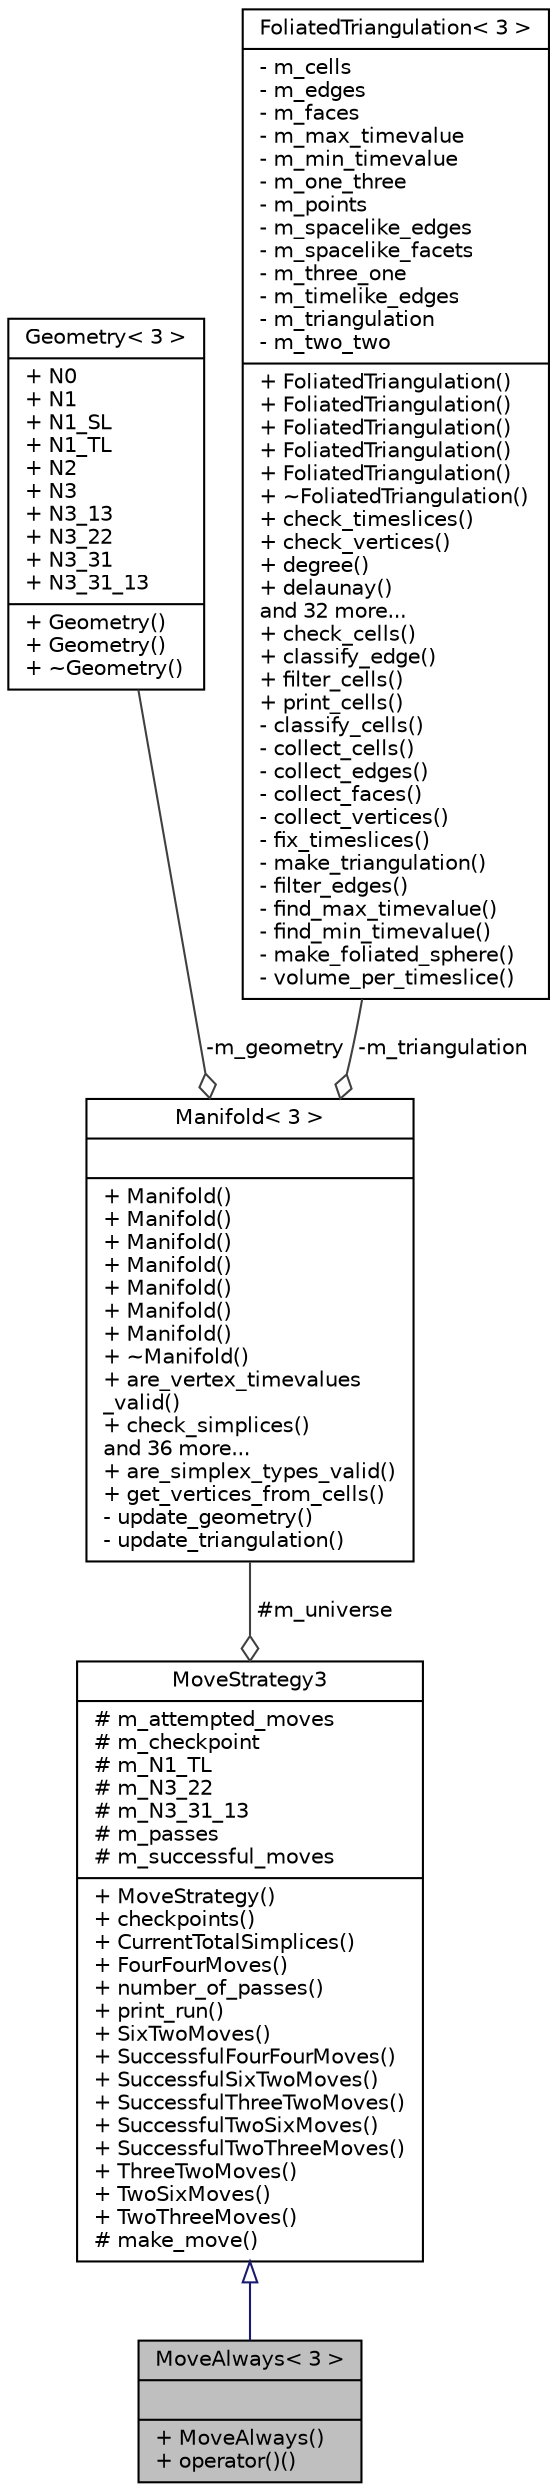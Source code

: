 digraph "MoveAlways&lt; 3 &gt;"
{
 // LATEX_PDF_SIZE
  edge [fontname="Helvetica",fontsize="10",labelfontname="Helvetica",labelfontsize="10"];
  node [fontname="Helvetica",fontsize="10",shape=record];
  Node1 [label="{MoveAlways\< 3 \>\n||+ MoveAlways()\l+ operator()()\l}",height=0.2,width=0.4,color="black", fillcolor="grey75", style="filled", fontcolor="black",tooltip=" "];
  Node2 -> Node1 [dir="back",color="midnightblue",fontsize="10",style="solid",arrowtail="onormal",fontname="Helvetica"];
  Node2 [label="{MoveStrategy3\n|# m_attempted_moves\l# m_checkpoint\l# m_N1_TL\l# m_N3_22\l# m_N3_31_13\l# m_passes\l# m_successful_moves\l|+ MoveStrategy()\l+ checkpoints()\l+ CurrentTotalSimplices()\l+ FourFourMoves()\l+ number_of_passes()\l+ print_run()\l+ SixTwoMoves()\l+ SuccessfulFourFourMoves()\l+ SuccessfulSixTwoMoves()\l+ SuccessfulThreeTwoMoves()\l+ SuccessfulTwoSixMoves()\l+ SuccessfulTwoThreeMoves()\l+ ThreeTwoMoves()\l+ TwoSixMoves()\l+ TwoThreeMoves()\l# make_move()\l}",height=0.2,width=0.4,color="black", fillcolor="white", style="filled",URL="$class_move_strategy_3_013_01_4.html",tooltip=" "];
  Node3 -> Node2 [color="grey25",fontsize="10",style="solid",label=" #m_universe" ,arrowhead="odiamond",fontname="Helvetica"];
  Node3 [label="{Manifold\< 3 \>\n||+ Manifold()\l+ Manifold()\l+ Manifold()\l+ Manifold()\l+ Manifold()\l+ Manifold()\l+ Manifold()\l+ ~Manifold()\l+ are_vertex_timevalues\l_valid()\l+ check_simplices()\land 36 more...\l+ are_simplex_types_valid()\l+ get_vertices_from_cells()\l- update_geometry()\l- update_triangulation()\l}",height=0.2,width=0.4,color="black", fillcolor="white", style="filled",URL="$class_manifold_3_013_01_4.html",tooltip="3D Manifold"];
  Node4 -> Node3 [color="grey25",fontsize="10",style="solid",label=" -m_geometry" ,arrowhead="odiamond",fontname="Helvetica"];
  Node4 [label="{Geometry\< 3 \>\n|+ N0\l+ N1\l+ N1_SL\l+ N1_TL\l+ N2\l+ N3\l+ N3_13\l+ N3_22\l+ N3_31\l+ N3_31_13\l|+ Geometry()\l+ Geometry()\l+ ~Geometry()\l}",height=0.2,width=0.4,color="black", fillcolor="white", style="filled",URL="$struct_geometry_3_013_01_4.html",tooltip="3D Geometry"];
  Node5 -> Node3 [color="grey25",fontsize="10",style="solid",label=" -m_triangulation" ,arrowhead="odiamond",fontname="Helvetica"];
  Node5 [label="{FoliatedTriangulation\< 3 \>\n|- m_cells\l- m_edges\l- m_faces\l- m_max_timevalue\l- m_min_timevalue\l- m_one_three\l- m_points\l- m_spacelike_edges\l- m_spacelike_facets\l- m_three_one\l- m_timelike_edges\l- m_triangulation\l- m_two_two\l|+ FoliatedTriangulation()\l+ FoliatedTriangulation()\l+ FoliatedTriangulation()\l+ FoliatedTriangulation()\l+ FoliatedTriangulation()\l+ ~FoliatedTriangulation()\l+ check_timeslices()\l+ check_vertices()\l+ degree()\l+ delaunay()\land 32 more...\l+ check_cells()\l+ classify_edge()\l+ filter_cells()\l+ print_cells()\l- classify_cells()\l- collect_cells()\l- collect_edges()\l- collect_faces()\l- collect_vertices()\l- fix_timeslices()\l- make_triangulation()\l- filter_edges()\l- find_max_timevalue()\l- find_min_timevalue()\l- make_foliated_sphere()\l- volume_per_timeslice()\l}",height=0.2,width=0.4,color="black", fillcolor="white", style="filled",URL="$class_foliated_triangulation_3_013_01_4.html",tooltip="3D Triangulation"];
}
